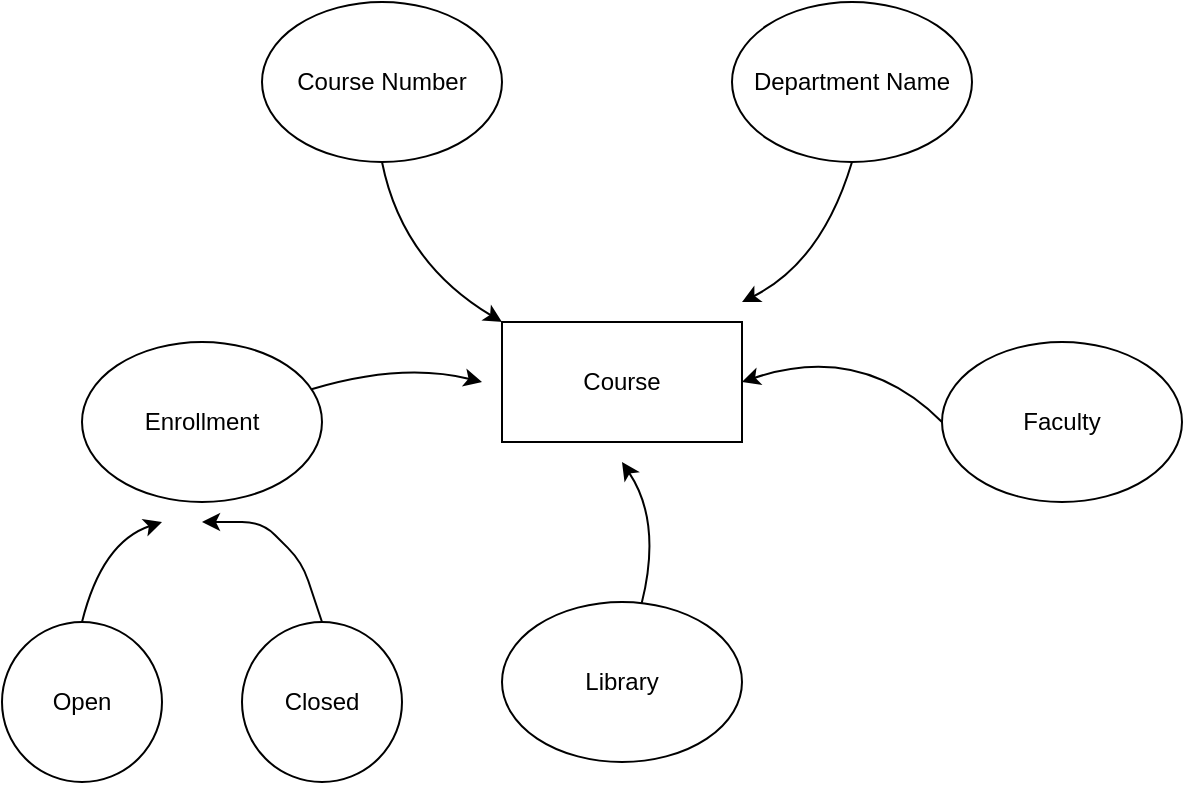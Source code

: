 <mxfile>
    <diagram id="Qj_hQ6oPLvok91n9uzwL" name="Page-1">
        <mxGraphModel dx="593" dy="626" grid="1" gridSize="10" guides="1" tooltips="1" connect="1" arrows="1" fold="1" page="1" pageScale="1" pageWidth="850" pageHeight="1100" math="0" shadow="0">
            <root>
                <mxCell id="0"/>
                <mxCell id="1" parent="0"/>
                <mxCell id="2" value="Course" style="rounded=0;whiteSpace=wrap;html=1;" vertex="1" parent="1">
                    <mxGeometry x="250" y="290" width="120" height="60" as="geometry"/>
                </mxCell>
                <mxCell id="15" style="edgeStyle=none;curved=1;html=1;entryX=0;entryY=0;entryDx=0;entryDy=0;exitX=0.5;exitY=1;exitDx=0;exitDy=0;" edge="1" parent="1" source="3" target="2">
                    <mxGeometry relative="1" as="geometry">
                        <Array as="points">
                            <mxPoint x="200" y="260"/>
                        </Array>
                    </mxGeometry>
                </mxCell>
                <mxCell id="3" value="Course Number" style="ellipse;whiteSpace=wrap;html=1;" vertex="1" parent="1">
                    <mxGeometry x="130" y="130" width="120" height="80" as="geometry"/>
                </mxCell>
                <mxCell id="17" style="edgeStyle=none;curved=1;html=1;" edge="1" parent="1" source="4">
                    <mxGeometry relative="1" as="geometry">
                        <mxPoint x="310" y="360" as="targetPoint"/>
                        <Array as="points">
                            <mxPoint x="330" y="390"/>
                        </Array>
                    </mxGeometry>
                </mxCell>
                <mxCell id="4" value="Library" style="ellipse;whiteSpace=wrap;html=1;" vertex="1" parent="1">
                    <mxGeometry x="250" y="430" width="120" height="80" as="geometry"/>
                </mxCell>
                <mxCell id="14" style="edgeStyle=none;curved=1;html=1;" edge="1" parent="1" source="5">
                    <mxGeometry relative="1" as="geometry">
                        <mxPoint x="240" y="320" as="targetPoint"/>
                        <Array as="points">
                            <mxPoint x="200" y="310"/>
                        </Array>
                    </mxGeometry>
                </mxCell>
                <mxCell id="5" value="Enrollment" style="ellipse;whiteSpace=wrap;html=1;" vertex="1" parent="1">
                    <mxGeometry x="40" y="300" width="120" height="80" as="geometry"/>
                </mxCell>
                <mxCell id="18" style="edgeStyle=none;curved=1;html=1;entryX=1;entryY=0.5;entryDx=0;entryDy=0;exitX=0;exitY=0.5;exitDx=0;exitDy=0;" edge="1" parent="1" source="6" target="2">
                    <mxGeometry relative="1" as="geometry">
                        <Array as="points">
                            <mxPoint x="430" y="300"/>
                        </Array>
                    </mxGeometry>
                </mxCell>
                <mxCell id="6" value="Faculty" style="ellipse;whiteSpace=wrap;html=1;" vertex="1" parent="1">
                    <mxGeometry x="470" y="300" width="120" height="80" as="geometry"/>
                </mxCell>
                <mxCell id="16" style="edgeStyle=none;curved=1;html=1;exitX=0.5;exitY=1;exitDx=0;exitDy=0;" edge="1" parent="1" source="7">
                    <mxGeometry relative="1" as="geometry">
                        <mxPoint x="370" y="280" as="targetPoint"/>
                        <Array as="points">
                            <mxPoint x="410" y="260"/>
                        </Array>
                    </mxGeometry>
                </mxCell>
                <mxCell id="7" value="Department Name" style="ellipse;whiteSpace=wrap;html=1;" vertex="1" parent="1">
                    <mxGeometry x="365" y="130" width="120" height="80" as="geometry"/>
                </mxCell>
                <mxCell id="13" style="edgeStyle=none;html=1;curved=1;exitX=0.5;exitY=0;exitDx=0;exitDy=0;" edge="1" parent="1" source="10">
                    <mxGeometry relative="1" as="geometry">
                        <mxPoint x="80" y="390" as="targetPoint"/>
                        <Array as="points">
                            <mxPoint x="50" y="400"/>
                        </Array>
                    </mxGeometry>
                </mxCell>
                <mxCell id="10" value="Open" style="ellipse;whiteSpace=wrap;html=1;aspect=fixed;" vertex="1" parent="1">
                    <mxGeometry y="440" width="80" height="80" as="geometry"/>
                </mxCell>
                <mxCell id="12" style="edgeStyle=none;html=1;exitX=0.5;exitY=0;exitDx=0;exitDy=0;" edge="1" parent="1" source="11">
                    <mxGeometry relative="1" as="geometry">
                        <mxPoint x="100" y="390" as="targetPoint"/>
                        <Array as="points">
                            <mxPoint x="150" y="410"/>
                            <mxPoint x="130" y="390"/>
                        </Array>
                    </mxGeometry>
                </mxCell>
                <mxCell id="11" value="Closed" style="ellipse;whiteSpace=wrap;html=1;aspect=fixed;" vertex="1" parent="1">
                    <mxGeometry x="120" y="440" width="80" height="80" as="geometry"/>
                </mxCell>
            </root>
        </mxGraphModel>
    </diagram>
</mxfile>